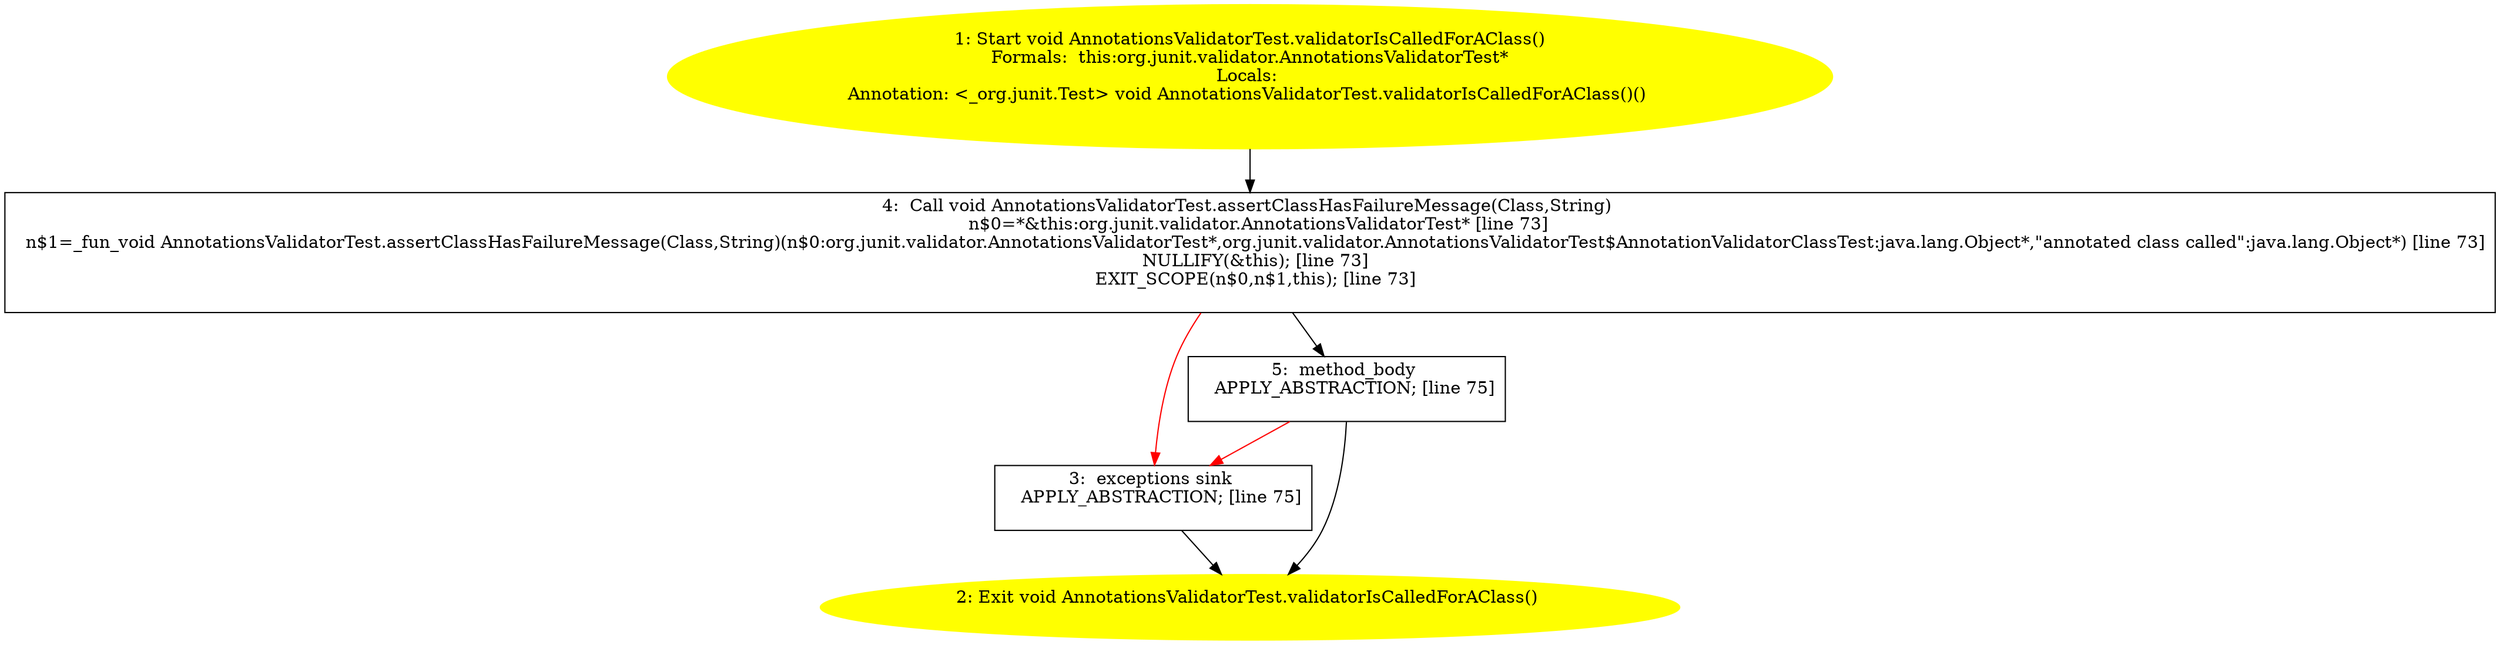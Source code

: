 /* @generated */
digraph cfg {
"org.junit.validator.AnnotationsValidatorTest.validatorIsCalledForAClass():void.b819967567789e4c2b3a388126de49f7_1" [label="1: Start void AnnotationsValidatorTest.validatorIsCalledForAClass()\nFormals:  this:org.junit.validator.AnnotationsValidatorTest*\nLocals: \nAnnotation: <_org.junit.Test> void AnnotationsValidatorTest.validatorIsCalledForAClass()() \n  " color=yellow style=filled]
	

	 "org.junit.validator.AnnotationsValidatorTest.validatorIsCalledForAClass():void.b819967567789e4c2b3a388126de49f7_1" -> "org.junit.validator.AnnotationsValidatorTest.validatorIsCalledForAClass():void.b819967567789e4c2b3a388126de49f7_4" ;
"org.junit.validator.AnnotationsValidatorTest.validatorIsCalledForAClass():void.b819967567789e4c2b3a388126de49f7_2" [label="2: Exit void AnnotationsValidatorTest.validatorIsCalledForAClass() \n  " color=yellow style=filled]
	

"org.junit.validator.AnnotationsValidatorTest.validatorIsCalledForAClass():void.b819967567789e4c2b3a388126de49f7_3" [label="3:  exceptions sink \n   APPLY_ABSTRACTION; [line 75]\n " shape="box"]
	

	 "org.junit.validator.AnnotationsValidatorTest.validatorIsCalledForAClass():void.b819967567789e4c2b3a388126de49f7_3" -> "org.junit.validator.AnnotationsValidatorTest.validatorIsCalledForAClass():void.b819967567789e4c2b3a388126de49f7_2" ;
"org.junit.validator.AnnotationsValidatorTest.validatorIsCalledForAClass():void.b819967567789e4c2b3a388126de49f7_4" [label="4:  Call void AnnotationsValidatorTest.assertClassHasFailureMessage(Class,String) \n   n$0=*&this:org.junit.validator.AnnotationsValidatorTest* [line 73]\n  n$1=_fun_void AnnotationsValidatorTest.assertClassHasFailureMessage(Class,String)(n$0:org.junit.validator.AnnotationsValidatorTest*,org.junit.validator.AnnotationsValidatorTest$AnnotationValidatorClassTest:java.lang.Object*,\"annotated class called\":java.lang.Object*) [line 73]\n  NULLIFY(&this); [line 73]\n  EXIT_SCOPE(n$0,n$1,this); [line 73]\n " shape="box"]
	

	 "org.junit.validator.AnnotationsValidatorTest.validatorIsCalledForAClass():void.b819967567789e4c2b3a388126de49f7_4" -> "org.junit.validator.AnnotationsValidatorTest.validatorIsCalledForAClass():void.b819967567789e4c2b3a388126de49f7_5" ;
	 "org.junit.validator.AnnotationsValidatorTest.validatorIsCalledForAClass():void.b819967567789e4c2b3a388126de49f7_4" -> "org.junit.validator.AnnotationsValidatorTest.validatorIsCalledForAClass():void.b819967567789e4c2b3a388126de49f7_3" [color="red" ];
"org.junit.validator.AnnotationsValidatorTest.validatorIsCalledForAClass():void.b819967567789e4c2b3a388126de49f7_5" [label="5:  method_body \n   APPLY_ABSTRACTION; [line 75]\n " shape="box"]
	

	 "org.junit.validator.AnnotationsValidatorTest.validatorIsCalledForAClass():void.b819967567789e4c2b3a388126de49f7_5" -> "org.junit.validator.AnnotationsValidatorTest.validatorIsCalledForAClass():void.b819967567789e4c2b3a388126de49f7_2" ;
	 "org.junit.validator.AnnotationsValidatorTest.validatorIsCalledForAClass():void.b819967567789e4c2b3a388126de49f7_5" -> "org.junit.validator.AnnotationsValidatorTest.validatorIsCalledForAClass():void.b819967567789e4c2b3a388126de49f7_3" [color="red" ];
}
